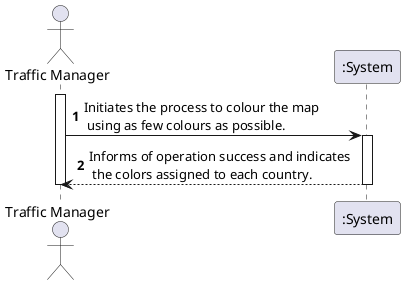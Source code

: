 @startuml
'https://plantuml.com/sequence-diagram

autonumber
actor "Traffic Manager" as TM


activate TM
TM -> ":System" : Initiates the process to colour the map \n using as few colours as possible.
activate ":System"

":System" --> TM : Informs of operation success and indicates\n the colors assigned to each country.
deactivate ":System"

deactivate TM

@enduml